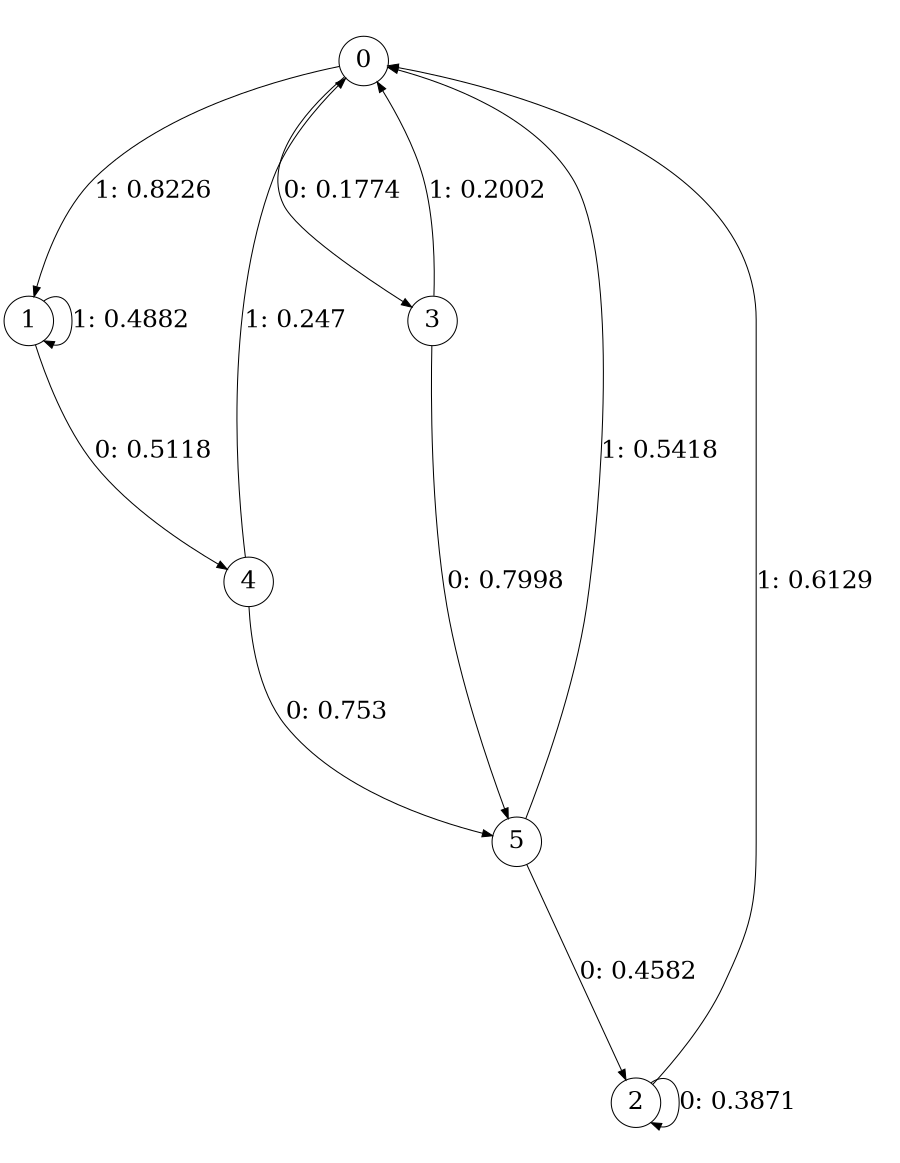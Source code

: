 digraph "ch6faceL3" {
size = "6,8.5";
ratio = "fill";
node [shape = circle];
node [fontsize = 24];
edge [fontsize = 24];
0 -> 3 [label = "0: 0.1774   "];
0 -> 1 [label = "1: 0.8226   "];
1 -> 4 [label = "0: 0.5118   "];
1 -> 1 [label = "1: 0.4882   "];
2 -> 2 [label = "0: 0.3871   "];
2 -> 0 [label = "1: 0.6129   "];
3 -> 5 [label = "0: 0.7998   "];
3 -> 0 [label = "1: 0.2002   "];
4 -> 5 [label = "0: 0.753    "];
4 -> 0 [label = "1: 0.247    "];
5 -> 2 [label = "0: 0.4582   "];
5 -> 0 [label = "1: 0.5418   "];
}